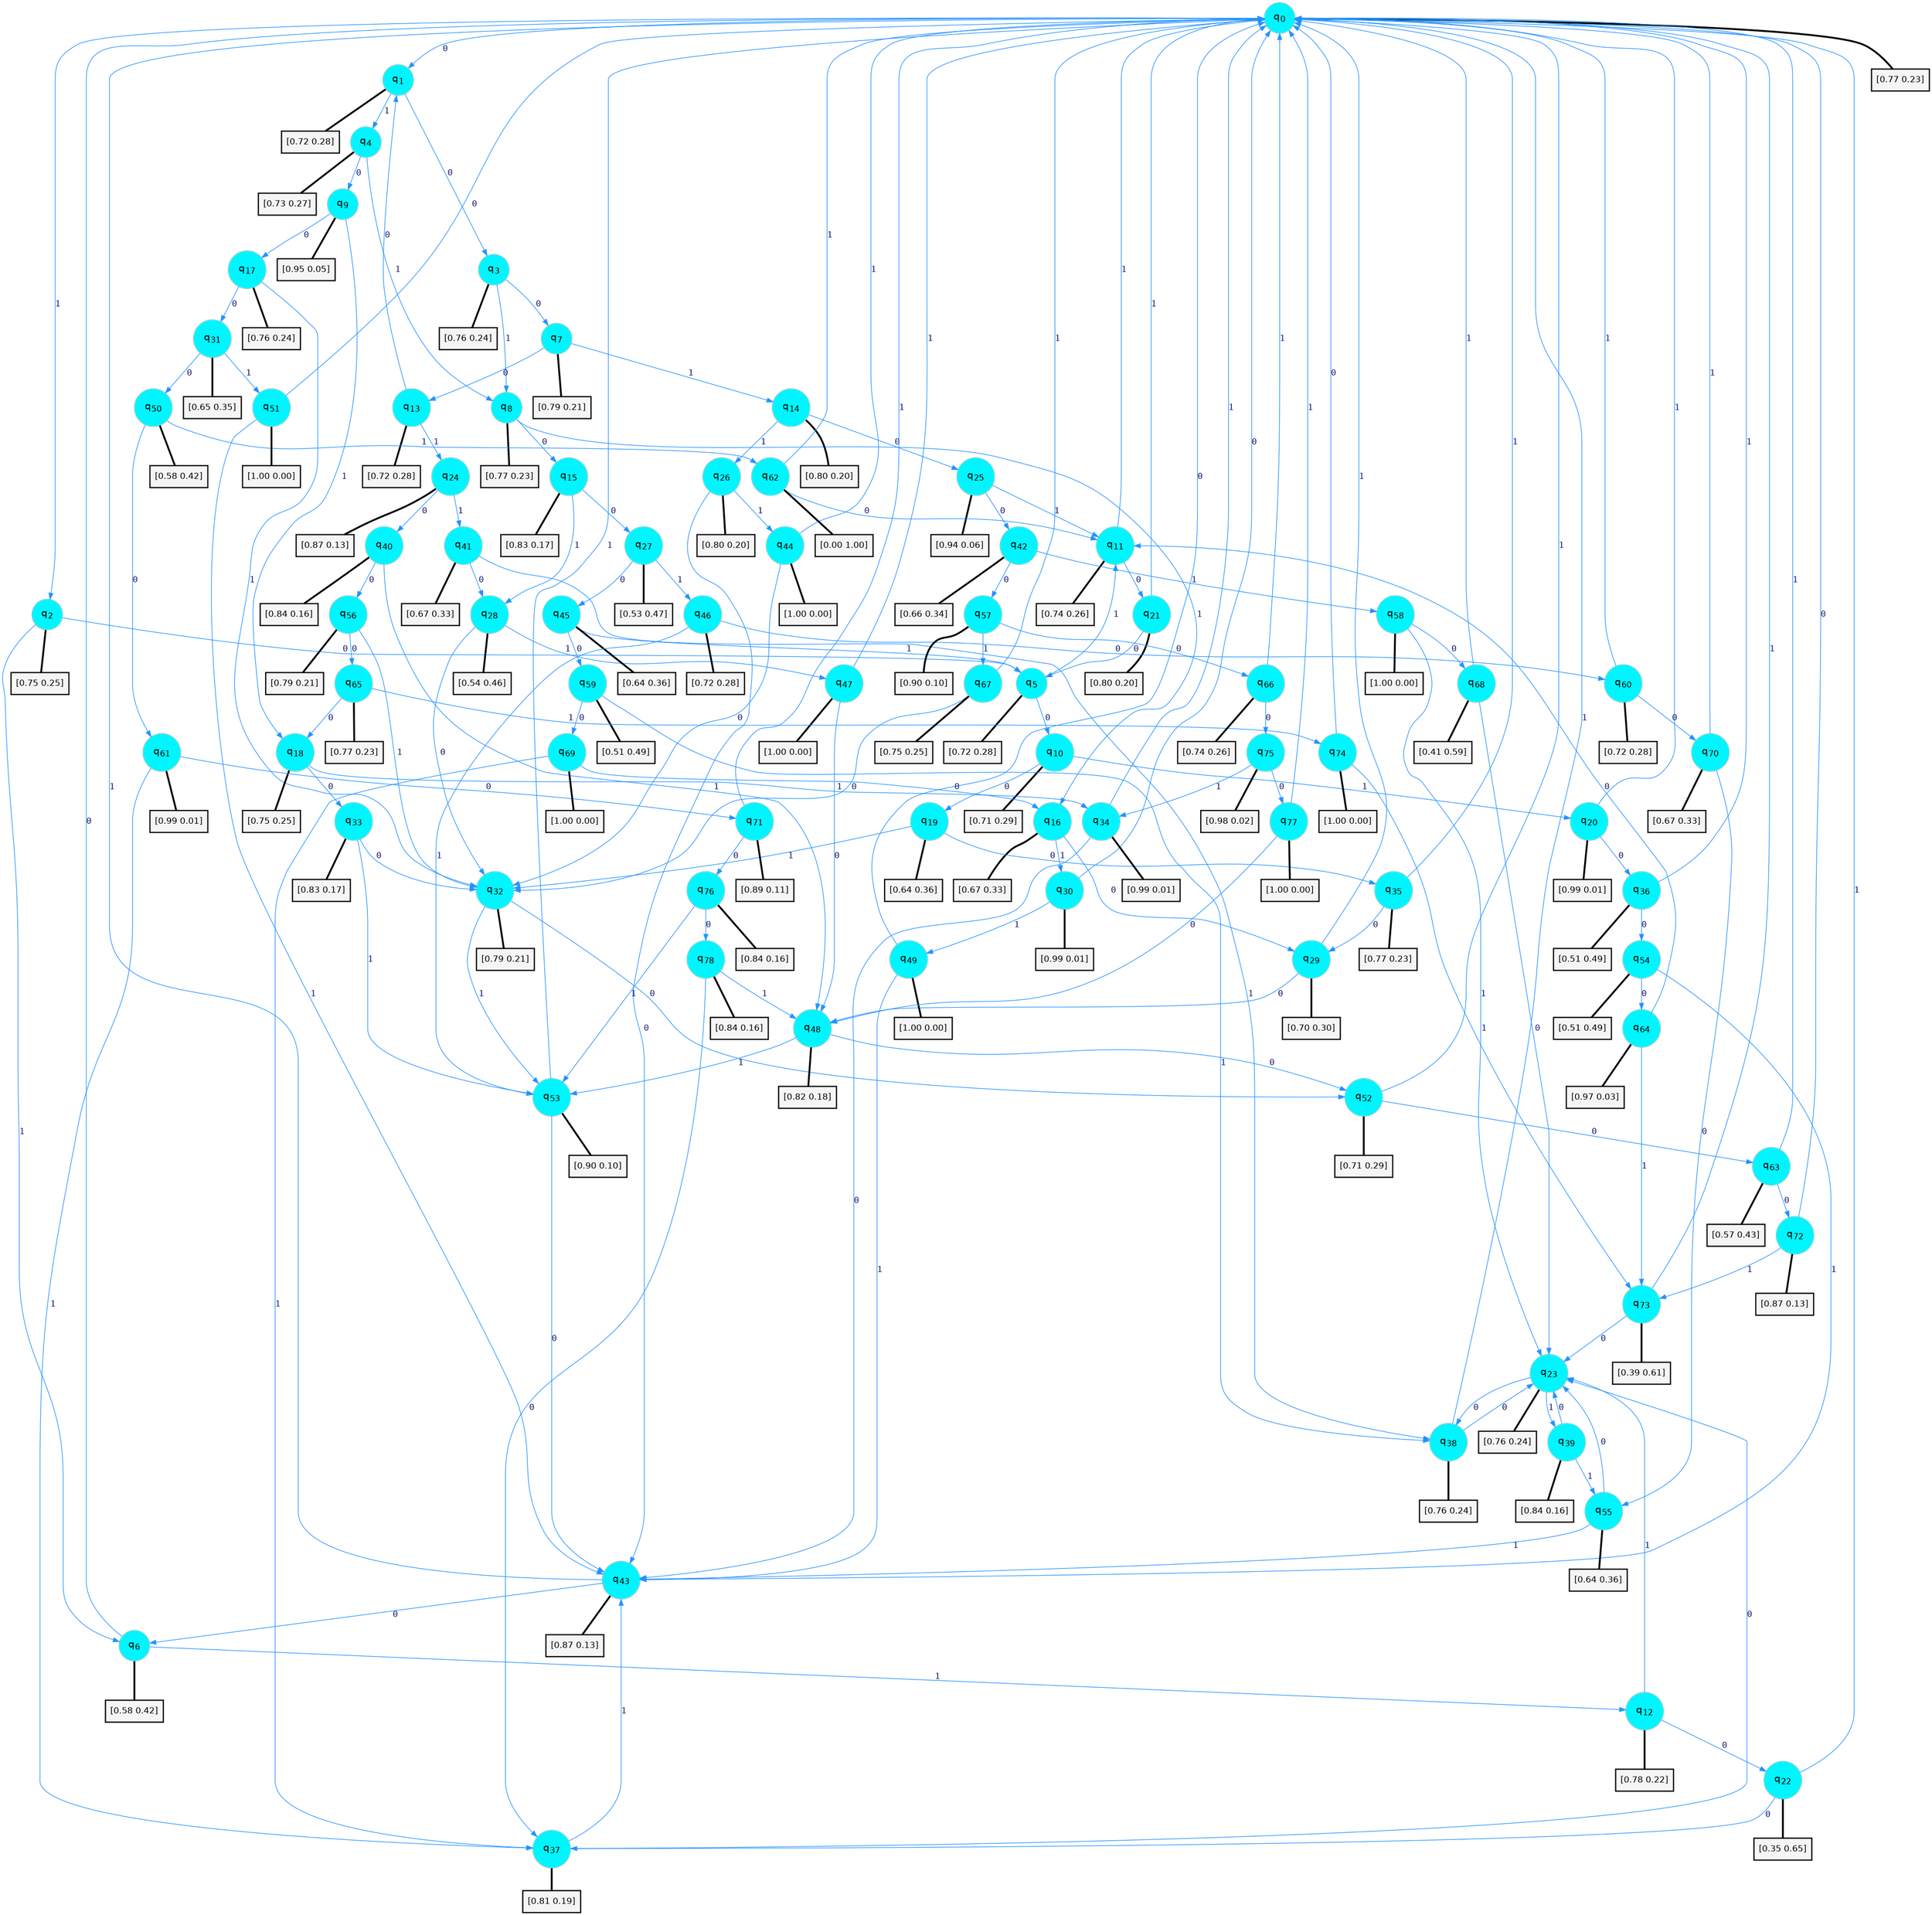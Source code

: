 digraph G {
graph [
bgcolor=transparent, dpi=300, rankdir=TD, size="40,25"];
node [
color=gray, fillcolor=turquoise1, fontcolor=black, fontname=Helvetica, fontsize=16, fontweight=bold, shape=circle, style=filled];
edge [
arrowsize=1, color=dodgerblue1, fontcolor=midnightblue, fontname=courier, fontweight=bold, penwidth=1, style=solid, weight=20];
0[label=<q<SUB>0</SUB>>];
1[label=<q<SUB>1</SUB>>];
2[label=<q<SUB>2</SUB>>];
3[label=<q<SUB>3</SUB>>];
4[label=<q<SUB>4</SUB>>];
5[label=<q<SUB>5</SUB>>];
6[label=<q<SUB>6</SUB>>];
7[label=<q<SUB>7</SUB>>];
8[label=<q<SUB>8</SUB>>];
9[label=<q<SUB>9</SUB>>];
10[label=<q<SUB>10</SUB>>];
11[label=<q<SUB>11</SUB>>];
12[label=<q<SUB>12</SUB>>];
13[label=<q<SUB>13</SUB>>];
14[label=<q<SUB>14</SUB>>];
15[label=<q<SUB>15</SUB>>];
16[label=<q<SUB>16</SUB>>];
17[label=<q<SUB>17</SUB>>];
18[label=<q<SUB>18</SUB>>];
19[label=<q<SUB>19</SUB>>];
20[label=<q<SUB>20</SUB>>];
21[label=<q<SUB>21</SUB>>];
22[label=<q<SUB>22</SUB>>];
23[label=<q<SUB>23</SUB>>];
24[label=<q<SUB>24</SUB>>];
25[label=<q<SUB>25</SUB>>];
26[label=<q<SUB>26</SUB>>];
27[label=<q<SUB>27</SUB>>];
28[label=<q<SUB>28</SUB>>];
29[label=<q<SUB>29</SUB>>];
30[label=<q<SUB>30</SUB>>];
31[label=<q<SUB>31</SUB>>];
32[label=<q<SUB>32</SUB>>];
33[label=<q<SUB>33</SUB>>];
34[label=<q<SUB>34</SUB>>];
35[label=<q<SUB>35</SUB>>];
36[label=<q<SUB>36</SUB>>];
37[label=<q<SUB>37</SUB>>];
38[label=<q<SUB>38</SUB>>];
39[label=<q<SUB>39</SUB>>];
40[label=<q<SUB>40</SUB>>];
41[label=<q<SUB>41</SUB>>];
42[label=<q<SUB>42</SUB>>];
43[label=<q<SUB>43</SUB>>];
44[label=<q<SUB>44</SUB>>];
45[label=<q<SUB>45</SUB>>];
46[label=<q<SUB>46</SUB>>];
47[label=<q<SUB>47</SUB>>];
48[label=<q<SUB>48</SUB>>];
49[label=<q<SUB>49</SUB>>];
50[label=<q<SUB>50</SUB>>];
51[label=<q<SUB>51</SUB>>];
52[label=<q<SUB>52</SUB>>];
53[label=<q<SUB>53</SUB>>];
54[label=<q<SUB>54</SUB>>];
55[label=<q<SUB>55</SUB>>];
56[label=<q<SUB>56</SUB>>];
57[label=<q<SUB>57</SUB>>];
58[label=<q<SUB>58</SUB>>];
59[label=<q<SUB>59</SUB>>];
60[label=<q<SUB>60</SUB>>];
61[label=<q<SUB>61</SUB>>];
62[label=<q<SUB>62</SUB>>];
63[label=<q<SUB>63</SUB>>];
64[label=<q<SUB>64</SUB>>];
65[label=<q<SUB>65</SUB>>];
66[label=<q<SUB>66</SUB>>];
67[label=<q<SUB>67</SUB>>];
68[label=<q<SUB>68</SUB>>];
69[label=<q<SUB>69</SUB>>];
70[label=<q<SUB>70</SUB>>];
71[label=<q<SUB>71</SUB>>];
72[label=<q<SUB>72</SUB>>];
73[label=<q<SUB>73</SUB>>];
74[label=<q<SUB>74</SUB>>];
75[label=<q<SUB>75</SUB>>];
76[label=<q<SUB>76</SUB>>];
77[label=<q<SUB>77</SUB>>];
78[label=<q<SUB>78</SUB>>];
79[label="[0.77 0.23]", shape=box,fontcolor=black, fontname=Helvetica, fontsize=14, penwidth=2, fillcolor=whitesmoke,color=black];
80[label="[0.72 0.28]", shape=box,fontcolor=black, fontname=Helvetica, fontsize=14, penwidth=2, fillcolor=whitesmoke,color=black];
81[label="[0.75 0.25]", shape=box,fontcolor=black, fontname=Helvetica, fontsize=14, penwidth=2, fillcolor=whitesmoke,color=black];
82[label="[0.76 0.24]", shape=box,fontcolor=black, fontname=Helvetica, fontsize=14, penwidth=2, fillcolor=whitesmoke,color=black];
83[label="[0.73 0.27]", shape=box,fontcolor=black, fontname=Helvetica, fontsize=14, penwidth=2, fillcolor=whitesmoke,color=black];
84[label="[0.72 0.28]", shape=box,fontcolor=black, fontname=Helvetica, fontsize=14, penwidth=2, fillcolor=whitesmoke,color=black];
85[label="[0.58 0.42]", shape=box,fontcolor=black, fontname=Helvetica, fontsize=14, penwidth=2, fillcolor=whitesmoke,color=black];
86[label="[0.79 0.21]", shape=box,fontcolor=black, fontname=Helvetica, fontsize=14, penwidth=2, fillcolor=whitesmoke,color=black];
87[label="[0.77 0.23]", shape=box,fontcolor=black, fontname=Helvetica, fontsize=14, penwidth=2, fillcolor=whitesmoke,color=black];
88[label="[0.95 0.05]", shape=box,fontcolor=black, fontname=Helvetica, fontsize=14, penwidth=2, fillcolor=whitesmoke,color=black];
89[label="[0.71 0.29]", shape=box,fontcolor=black, fontname=Helvetica, fontsize=14, penwidth=2, fillcolor=whitesmoke,color=black];
90[label="[0.74 0.26]", shape=box,fontcolor=black, fontname=Helvetica, fontsize=14, penwidth=2, fillcolor=whitesmoke,color=black];
91[label="[0.78 0.22]", shape=box,fontcolor=black, fontname=Helvetica, fontsize=14, penwidth=2, fillcolor=whitesmoke,color=black];
92[label="[0.72 0.28]", shape=box,fontcolor=black, fontname=Helvetica, fontsize=14, penwidth=2, fillcolor=whitesmoke,color=black];
93[label="[0.80 0.20]", shape=box,fontcolor=black, fontname=Helvetica, fontsize=14, penwidth=2, fillcolor=whitesmoke,color=black];
94[label="[0.83 0.17]", shape=box,fontcolor=black, fontname=Helvetica, fontsize=14, penwidth=2, fillcolor=whitesmoke,color=black];
95[label="[0.67 0.33]", shape=box,fontcolor=black, fontname=Helvetica, fontsize=14, penwidth=2, fillcolor=whitesmoke,color=black];
96[label="[0.76 0.24]", shape=box,fontcolor=black, fontname=Helvetica, fontsize=14, penwidth=2, fillcolor=whitesmoke,color=black];
97[label="[0.75 0.25]", shape=box,fontcolor=black, fontname=Helvetica, fontsize=14, penwidth=2, fillcolor=whitesmoke,color=black];
98[label="[0.64 0.36]", shape=box,fontcolor=black, fontname=Helvetica, fontsize=14, penwidth=2, fillcolor=whitesmoke,color=black];
99[label="[0.99 0.01]", shape=box,fontcolor=black, fontname=Helvetica, fontsize=14, penwidth=2, fillcolor=whitesmoke,color=black];
100[label="[0.80 0.20]", shape=box,fontcolor=black, fontname=Helvetica, fontsize=14, penwidth=2, fillcolor=whitesmoke,color=black];
101[label="[0.35 0.65]", shape=box,fontcolor=black, fontname=Helvetica, fontsize=14, penwidth=2, fillcolor=whitesmoke,color=black];
102[label="[0.76 0.24]", shape=box,fontcolor=black, fontname=Helvetica, fontsize=14, penwidth=2, fillcolor=whitesmoke,color=black];
103[label="[0.87 0.13]", shape=box,fontcolor=black, fontname=Helvetica, fontsize=14, penwidth=2, fillcolor=whitesmoke,color=black];
104[label="[0.94 0.06]", shape=box,fontcolor=black, fontname=Helvetica, fontsize=14, penwidth=2, fillcolor=whitesmoke,color=black];
105[label="[0.80 0.20]", shape=box,fontcolor=black, fontname=Helvetica, fontsize=14, penwidth=2, fillcolor=whitesmoke,color=black];
106[label="[0.53 0.47]", shape=box,fontcolor=black, fontname=Helvetica, fontsize=14, penwidth=2, fillcolor=whitesmoke,color=black];
107[label="[0.54 0.46]", shape=box,fontcolor=black, fontname=Helvetica, fontsize=14, penwidth=2, fillcolor=whitesmoke,color=black];
108[label="[0.70 0.30]", shape=box,fontcolor=black, fontname=Helvetica, fontsize=14, penwidth=2, fillcolor=whitesmoke,color=black];
109[label="[0.99 0.01]", shape=box,fontcolor=black, fontname=Helvetica, fontsize=14, penwidth=2, fillcolor=whitesmoke,color=black];
110[label="[0.65 0.35]", shape=box,fontcolor=black, fontname=Helvetica, fontsize=14, penwidth=2, fillcolor=whitesmoke,color=black];
111[label="[0.79 0.21]", shape=box,fontcolor=black, fontname=Helvetica, fontsize=14, penwidth=2, fillcolor=whitesmoke,color=black];
112[label="[0.83 0.17]", shape=box,fontcolor=black, fontname=Helvetica, fontsize=14, penwidth=2, fillcolor=whitesmoke,color=black];
113[label="[0.99 0.01]", shape=box,fontcolor=black, fontname=Helvetica, fontsize=14, penwidth=2, fillcolor=whitesmoke,color=black];
114[label="[0.77 0.23]", shape=box,fontcolor=black, fontname=Helvetica, fontsize=14, penwidth=2, fillcolor=whitesmoke,color=black];
115[label="[0.51 0.49]", shape=box,fontcolor=black, fontname=Helvetica, fontsize=14, penwidth=2, fillcolor=whitesmoke,color=black];
116[label="[0.81 0.19]", shape=box,fontcolor=black, fontname=Helvetica, fontsize=14, penwidth=2, fillcolor=whitesmoke,color=black];
117[label="[0.76 0.24]", shape=box,fontcolor=black, fontname=Helvetica, fontsize=14, penwidth=2, fillcolor=whitesmoke,color=black];
118[label="[0.84 0.16]", shape=box,fontcolor=black, fontname=Helvetica, fontsize=14, penwidth=2, fillcolor=whitesmoke,color=black];
119[label="[0.84 0.16]", shape=box,fontcolor=black, fontname=Helvetica, fontsize=14, penwidth=2, fillcolor=whitesmoke,color=black];
120[label="[0.67 0.33]", shape=box,fontcolor=black, fontname=Helvetica, fontsize=14, penwidth=2, fillcolor=whitesmoke,color=black];
121[label="[0.66 0.34]", shape=box,fontcolor=black, fontname=Helvetica, fontsize=14, penwidth=2, fillcolor=whitesmoke,color=black];
122[label="[0.87 0.13]", shape=box,fontcolor=black, fontname=Helvetica, fontsize=14, penwidth=2, fillcolor=whitesmoke,color=black];
123[label="[1.00 0.00]", shape=box,fontcolor=black, fontname=Helvetica, fontsize=14, penwidth=2, fillcolor=whitesmoke,color=black];
124[label="[0.64 0.36]", shape=box,fontcolor=black, fontname=Helvetica, fontsize=14, penwidth=2, fillcolor=whitesmoke,color=black];
125[label="[0.72 0.28]", shape=box,fontcolor=black, fontname=Helvetica, fontsize=14, penwidth=2, fillcolor=whitesmoke,color=black];
126[label="[1.00 0.00]", shape=box,fontcolor=black, fontname=Helvetica, fontsize=14, penwidth=2, fillcolor=whitesmoke,color=black];
127[label="[0.82 0.18]", shape=box,fontcolor=black, fontname=Helvetica, fontsize=14, penwidth=2, fillcolor=whitesmoke,color=black];
128[label="[1.00 0.00]", shape=box,fontcolor=black, fontname=Helvetica, fontsize=14, penwidth=2, fillcolor=whitesmoke,color=black];
129[label="[0.58 0.42]", shape=box,fontcolor=black, fontname=Helvetica, fontsize=14, penwidth=2, fillcolor=whitesmoke,color=black];
130[label="[1.00 0.00]", shape=box,fontcolor=black, fontname=Helvetica, fontsize=14, penwidth=2, fillcolor=whitesmoke,color=black];
131[label="[0.71 0.29]", shape=box,fontcolor=black, fontname=Helvetica, fontsize=14, penwidth=2, fillcolor=whitesmoke,color=black];
132[label="[0.90 0.10]", shape=box,fontcolor=black, fontname=Helvetica, fontsize=14, penwidth=2, fillcolor=whitesmoke,color=black];
133[label="[0.51 0.49]", shape=box,fontcolor=black, fontname=Helvetica, fontsize=14, penwidth=2, fillcolor=whitesmoke,color=black];
134[label="[0.64 0.36]", shape=box,fontcolor=black, fontname=Helvetica, fontsize=14, penwidth=2, fillcolor=whitesmoke,color=black];
135[label="[0.79 0.21]", shape=box,fontcolor=black, fontname=Helvetica, fontsize=14, penwidth=2, fillcolor=whitesmoke,color=black];
136[label="[0.90 0.10]", shape=box,fontcolor=black, fontname=Helvetica, fontsize=14, penwidth=2, fillcolor=whitesmoke,color=black];
137[label="[1.00 0.00]", shape=box,fontcolor=black, fontname=Helvetica, fontsize=14, penwidth=2, fillcolor=whitesmoke,color=black];
138[label="[0.51 0.49]", shape=box,fontcolor=black, fontname=Helvetica, fontsize=14, penwidth=2, fillcolor=whitesmoke,color=black];
139[label="[0.72 0.28]", shape=box,fontcolor=black, fontname=Helvetica, fontsize=14, penwidth=2, fillcolor=whitesmoke,color=black];
140[label="[0.99 0.01]", shape=box,fontcolor=black, fontname=Helvetica, fontsize=14, penwidth=2, fillcolor=whitesmoke,color=black];
141[label="[0.00 1.00]", shape=box,fontcolor=black, fontname=Helvetica, fontsize=14, penwidth=2, fillcolor=whitesmoke,color=black];
142[label="[0.57 0.43]", shape=box,fontcolor=black, fontname=Helvetica, fontsize=14, penwidth=2, fillcolor=whitesmoke,color=black];
143[label="[0.97 0.03]", shape=box,fontcolor=black, fontname=Helvetica, fontsize=14, penwidth=2, fillcolor=whitesmoke,color=black];
144[label="[0.77 0.23]", shape=box,fontcolor=black, fontname=Helvetica, fontsize=14, penwidth=2, fillcolor=whitesmoke,color=black];
145[label="[0.74 0.26]", shape=box,fontcolor=black, fontname=Helvetica, fontsize=14, penwidth=2, fillcolor=whitesmoke,color=black];
146[label="[0.75 0.25]", shape=box,fontcolor=black, fontname=Helvetica, fontsize=14, penwidth=2, fillcolor=whitesmoke,color=black];
147[label="[0.41 0.59]", shape=box,fontcolor=black, fontname=Helvetica, fontsize=14, penwidth=2, fillcolor=whitesmoke,color=black];
148[label="[1.00 0.00]", shape=box,fontcolor=black, fontname=Helvetica, fontsize=14, penwidth=2, fillcolor=whitesmoke,color=black];
149[label="[0.67 0.33]", shape=box,fontcolor=black, fontname=Helvetica, fontsize=14, penwidth=2, fillcolor=whitesmoke,color=black];
150[label="[0.89 0.11]", shape=box,fontcolor=black, fontname=Helvetica, fontsize=14, penwidth=2, fillcolor=whitesmoke,color=black];
151[label="[0.87 0.13]", shape=box,fontcolor=black, fontname=Helvetica, fontsize=14, penwidth=2, fillcolor=whitesmoke,color=black];
152[label="[0.39 0.61]", shape=box,fontcolor=black, fontname=Helvetica, fontsize=14, penwidth=2, fillcolor=whitesmoke,color=black];
153[label="[1.00 0.00]", shape=box,fontcolor=black, fontname=Helvetica, fontsize=14, penwidth=2, fillcolor=whitesmoke,color=black];
154[label="[0.98 0.02]", shape=box,fontcolor=black, fontname=Helvetica, fontsize=14, penwidth=2, fillcolor=whitesmoke,color=black];
155[label="[0.84 0.16]", shape=box,fontcolor=black, fontname=Helvetica, fontsize=14, penwidth=2, fillcolor=whitesmoke,color=black];
156[label="[1.00 0.00]", shape=box,fontcolor=black, fontname=Helvetica, fontsize=14, penwidth=2, fillcolor=whitesmoke,color=black];
157[label="[0.84 0.16]", shape=box,fontcolor=black, fontname=Helvetica, fontsize=14, penwidth=2, fillcolor=whitesmoke,color=black];
0->1 [label=0];
0->2 [label=1];
0->79 [arrowhead=none, penwidth=3,color=black];
1->3 [label=0];
1->4 [label=1];
1->80 [arrowhead=none, penwidth=3,color=black];
2->5 [label=0];
2->6 [label=1];
2->81 [arrowhead=none, penwidth=3,color=black];
3->7 [label=0];
3->8 [label=1];
3->82 [arrowhead=none, penwidth=3,color=black];
4->9 [label=0];
4->8 [label=1];
4->83 [arrowhead=none, penwidth=3,color=black];
5->10 [label=0];
5->11 [label=1];
5->84 [arrowhead=none, penwidth=3,color=black];
6->0 [label=0];
6->12 [label=1];
6->85 [arrowhead=none, penwidth=3,color=black];
7->13 [label=0];
7->14 [label=1];
7->86 [arrowhead=none, penwidth=3,color=black];
8->15 [label=0];
8->16 [label=1];
8->87 [arrowhead=none, penwidth=3,color=black];
9->17 [label=0];
9->18 [label=1];
9->88 [arrowhead=none, penwidth=3,color=black];
10->19 [label=0];
10->20 [label=1];
10->89 [arrowhead=none, penwidth=3,color=black];
11->21 [label=0];
11->0 [label=1];
11->90 [arrowhead=none, penwidth=3,color=black];
12->22 [label=0];
12->23 [label=1];
12->91 [arrowhead=none, penwidth=3,color=black];
13->1 [label=0];
13->24 [label=1];
13->92 [arrowhead=none, penwidth=3,color=black];
14->25 [label=0];
14->26 [label=1];
14->93 [arrowhead=none, penwidth=3,color=black];
15->27 [label=0];
15->28 [label=1];
15->94 [arrowhead=none, penwidth=3,color=black];
16->29 [label=0];
16->30 [label=1];
16->95 [arrowhead=none, penwidth=3,color=black];
17->31 [label=0];
17->32 [label=1];
17->96 [arrowhead=none, penwidth=3,color=black];
18->33 [label=0];
18->34 [label=1];
18->97 [arrowhead=none, penwidth=3,color=black];
19->35 [label=0];
19->32 [label=1];
19->98 [arrowhead=none, penwidth=3,color=black];
20->36 [label=0];
20->0 [label=1];
20->99 [arrowhead=none, penwidth=3,color=black];
21->5 [label=0];
21->0 [label=1];
21->100 [arrowhead=none, penwidth=3,color=black];
22->37 [label=0];
22->0 [label=1];
22->101 [arrowhead=none, penwidth=3,color=black];
23->38 [label=0];
23->39 [label=1];
23->102 [arrowhead=none, penwidth=3,color=black];
24->40 [label=0];
24->41 [label=1];
24->103 [arrowhead=none, penwidth=3,color=black];
25->42 [label=0];
25->11 [label=1];
25->104 [arrowhead=none, penwidth=3,color=black];
26->43 [label=0];
26->44 [label=1];
26->105 [arrowhead=none, penwidth=3,color=black];
27->45 [label=0];
27->46 [label=1];
27->106 [arrowhead=none, penwidth=3,color=black];
28->32 [label=0];
28->47 [label=1];
28->107 [arrowhead=none, penwidth=3,color=black];
29->48 [label=0];
29->0 [label=1];
29->108 [arrowhead=none, penwidth=3,color=black];
30->0 [label=0];
30->49 [label=1];
30->109 [arrowhead=none, penwidth=3,color=black];
31->50 [label=0];
31->51 [label=1];
31->110 [arrowhead=none, penwidth=3,color=black];
32->52 [label=0];
32->53 [label=1];
32->111 [arrowhead=none, penwidth=3,color=black];
33->32 [label=0];
33->53 [label=1];
33->112 [arrowhead=none, penwidth=3,color=black];
34->43 [label=0];
34->0 [label=1];
34->113 [arrowhead=none, penwidth=3,color=black];
35->29 [label=0];
35->0 [label=1];
35->114 [arrowhead=none, penwidth=3,color=black];
36->54 [label=0];
36->0 [label=1];
36->115 [arrowhead=none, penwidth=3,color=black];
37->23 [label=0];
37->43 [label=1];
37->116 [arrowhead=none, penwidth=3,color=black];
38->23 [label=0];
38->0 [label=1];
38->117 [arrowhead=none, penwidth=3,color=black];
39->23 [label=0];
39->55 [label=1];
39->118 [arrowhead=none, penwidth=3,color=black];
40->56 [label=0];
40->48 [label=1];
40->119 [arrowhead=none, penwidth=3,color=black];
41->28 [label=0];
41->38 [label=1];
41->120 [arrowhead=none, penwidth=3,color=black];
42->57 [label=0];
42->58 [label=1];
42->121 [arrowhead=none, penwidth=3,color=black];
43->6 [label=0];
43->0 [label=1];
43->122 [arrowhead=none, penwidth=3,color=black];
44->32 [label=0];
44->0 [label=1];
44->123 [arrowhead=none, penwidth=3,color=black];
45->59 [label=0];
45->5 [label=1];
45->124 [arrowhead=none, penwidth=3,color=black];
46->60 [label=0];
46->53 [label=1];
46->125 [arrowhead=none, penwidth=3,color=black];
47->48 [label=0];
47->0 [label=1];
47->126 [arrowhead=none, penwidth=3,color=black];
48->52 [label=0];
48->53 [label=1];
48->127 [arrowhead=none, penwidth=3,color=black];
49->0 [label=0];
49->43 [label=1];
49->128 [arrowhead=none, penwidth=3,color=black];
50->61 [label=0];
50->62 [label=1];
50->129 [arrowhead=none, penwidth=3,color=black];
51->0 [label=0];
51->43 [label=1];
51->130 [arrowhead=none, penwidth=3,color=black];
52->63 [label=0];
52->0 [label=1];
52->131 [arrowhead=none, penwidth=3,color=black];
53->43 [label=0];
53->0 [label=1];
53->132 [arrowhead=none, penwidth=3,color=black];
54->64 [label=0];
54->43 [label=1];
54->133 [arrowhead=none, penwidth=3,color=black];
55->23 [label=0];
55->43 [label=1];
55->134 [arrowhead=none, penwidth=3,color=black];
56->65 [label=0];
56->32 [label=1];
56->135 [arrowhead=none, penwidth=3,color=black];
57->66 [label=0];
57->67 [label=1];
57->136 [arrowhead=none, penwidth=3,color=black];
58->68 [label=0];
58->23 [label=1];
58->137 [arrowhead=none, penwidth=3,color=black];
59->69 [label=0];
59->38 [label=1];
59->138 [arrowhead=none, penwidth=3,color=black];
60->70 [label=0];
60->0 [label=1];
60->139 [arrowhead=none, penwidth=3,color=black];
61->71 [label=0];
61->37 [label=1];
61->140 [arrowhead=none, penwidth=3,color=black];
62->11 [label=0];
62->0 [label=1];
62->141 [arrowhead=none, penwidth=3,color=black];
63->72 [label=0];
63->0 [label=1];
63->142 [arrowhead=none, penwidth=3,color=black];
64->11 [label=0];
64->73 [label=1];
64->143 [arrowhead=none, penwidth=3,color=black];
65->18 [label=0];
65->74 [label=1];
65->144 [arrowhead=none, penwidth=3,color=black];
66->75 [label=0];
66->0 [label=1];
66->145 [arrowhead=none, penwidth=3,color=black];
67->32 [label=0];
67->0 [label=1];
67->146 [arrowhead=none, penwidth=3,color=black];
68->23 [label=0];
68->0 [label=1];
68->147 [arrowhead=none, penwidth=3,color=black];
69->16 [label=0];
69->37 [label=1];
69->148 [arrowhead=none, penwidth=3,color=black];
70->55 [label=0];
70->0 [label=1];
70->149 [arrowhead=none, penwidth=3,color=black];
71->76 [label=0];
71->0 [label=1];
71->150 [arrowhead=none, penwidth=3,color=black];
72->0 [label=0];
72->73 [label=1];
72->151 [arrowhead=none, penwidth=3,color=black];
73->23 [label=0];
73->0 [label=1];
73->152 [arrowhead=none, penwidth=3,color=black];
74->0 [label=0];
74->73 [label=1];
74->153 [arrowhead=none, penwidth=3,color=black];
75->77 [label=0];
75->34 [label=1];
75->154 [arrowhead=none, penwidth=3,color=black];
76->78 [label=0];
76->53 [label=1];
76->155 [arrowhead=none, penwidth=3,color=black];
77->48 [label=0];
77->0 [label=1];
77->156 [arrowhead=none, penwidth=3,color=black];
78->37 [label=0];
78->48 [label=1];
78->157 [arrowhead=none, penwidth=3,color=black];
}
